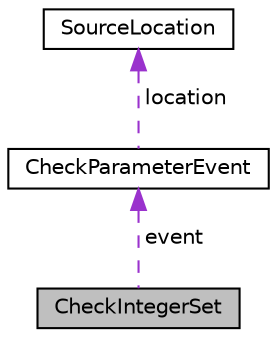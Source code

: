 digraph "CheckIntegerSet"
{
  edge [fontname="Helvetica",fontsize="10",labelfontname="Helvetica",labelfontsize="10"];
  node [fontname="Helvetica",fontsize="10",shape=record];
  Node1 [label="CheckIntegerSet",height=0.2,width=0.4,color="black", fillcolor="grey75", style="filled", fontcolor="black"];
  Node2 -> Node1 [dir="back",color="darkorchid3",fontsize="10",style="dashed",label=" event" ,fontname="Helvetica"];
  Node2 [label="CheckParameterEvent",height=0.2,width=0.4,color="black", fillcolor="white", style="filled",URL="$structCheckParameterEvent.html"];
  Node3 -> Node2 [dir="back",color="darkorchid3",fontsize="10",style="dashed",label=" location" ,fontname="Helvetica"];
  Node3 [label="SourceLocation",height=0.2,width=0.4,color="black", fillcolor="white", style="filled",URL="$structSourceLocation.html"];
}
